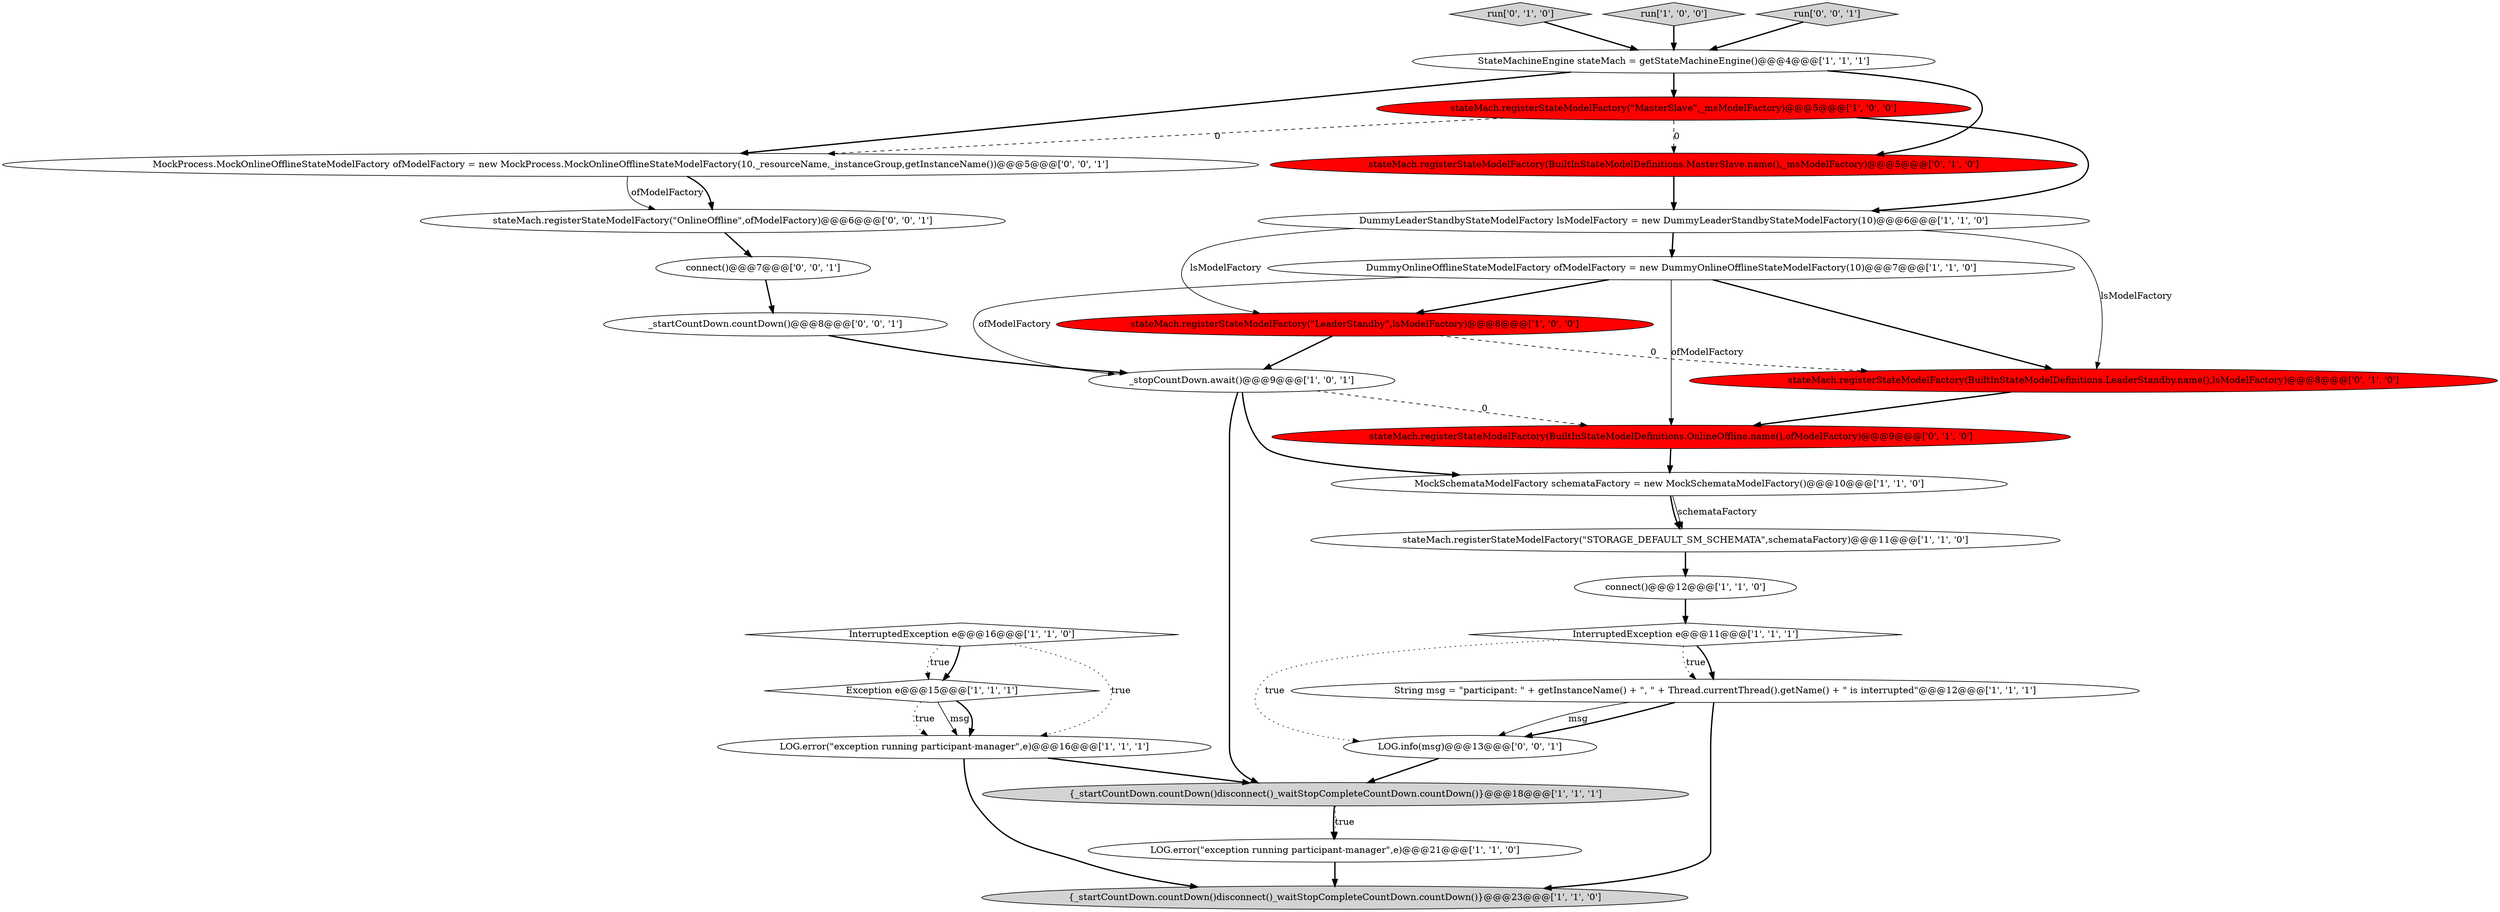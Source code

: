 digraph {
6 [style = filled, label = "{_startCountDown.countDown()disconnect()_waitStopCompleteCountDown.countDown()}@@@23@@@['1', '1', '0']", fillcolor = lightgray, shape = ellipse image = "AAA0AAABBB1BBB"];
1 [style = filled, label = "{_startCountDown.countDown()disconnect()_waitStopCompleteCountDown.countDown()}@@@18@@@['1', '1', '1']", fillcolor = lightgray, shape = ellipse image = "AAA0AAABBB1BBB"];
26 [style = filled, label = "connect()@@@7@@@['0', '0', '1']", fillcolor = white, shape = ellipse image = "AAA0AAABBB3BBB"];
10 [style = filled, label = "StateMachineEngine stateMach = getStateMachineEngine()@@@4@@@['1', '1', '1']", fillcolor = white, shape = ellipse image = "AAA0AAABBB1BBB"];
18 [style = filled, label = "stateMach.registerStateModelFactory(BuiltInStateModelDefinitions.LeaderStandby.name(),lsModelFactory)@@@8@@@['0', '1', '0']", fillcolor = red, shape = ellipse image = "AAA1AAABBB2BBB"];
2 [style = filled, label = "LOG.error(\"exception running participant-manager\",e)@@@16@@@['1', '1', '1']", fillcolor = white, shape = ellipse image = "AAA0AAABBB1BBB"];
14 [style = filled, label = "MockSchemataModelFactory schemataFactory = new MockSchemataModelFactory()@@@10@@@['1', '1', '0']", fillcolor = white, shape = ellipse image = "AAA0AAABBB1BBB"];
16 [style = filled, label = "stateMach.registerStateModelFactory(\"LeaderStandby\",lsModelFactory)@@@8@@@['1', '0', '0']", fillcolor = red, shape = ellipse image = "AAA1AAABBB1BBB"];
19 [style = filled, label = "stateMach.registerStateModelFactory(BuiltInStateModelDefinitions.MasterSlave.name(),_msModelFactory)@@@5@@@['0', '1', '0']", fillcolor = red, shape = ellipse image = "AAA1AAABBB2BBB"];
7 [style = filled, label = "InterruptedException e@@@16@@@['1', '1', '0']", fillcolor = white, shape = diamond image = "AAA0AAABBB1BBB"];
27 [style = filled, label = "stateMach.registerStateModelFactory(\"OnlineOffline\",ofModelFactory)@@@6@@@['0', '0', '1']", fillcolor = white, shape = ellipse image = "AAA0AAABBB3BBB"];
11 [style = filled, label = "connect()@@@12@@@['1', '1', '0']", fillcolor = white, shape = ellipse image = "AAA0AAABBB1BBB"];
22 [style = filled, label = "LOG.info(msg)@@@13@@@['0', '0', '1']", fillcolor = white, shape = ellipse image = "AAA0AAABBB3BBB"];
4 [style = filled, label = "DummyLeaderStandbyStateModelFactory lsModelFactory = new DummyLeaderStandbyStateModelFactory(10)@@@6@@@['1', '1', '0']", fillcolor = white, shape = ellipse image = "AAA0AAABBB1BBB"];
17 [style = filled, label = "DummyOnlineOfflineStateModelFactory ofModelFactory = new DummyOnlineOfflineStateModelFactory(10)@@@7@@@['1', '1', '0']", fillcolor = white, shape = ellipse image = "AAA0AAABBB1BBB"];
8 [style = filled, label = "String msg = \"participant: \" + getInstanceName() + \", \" + Thread.currentThread().getName() + \" is interrupted\"@@@12@@@['1', '1', '1']", fillcolor = white, shape = ellipse image = "AAA0AAABBB1BBB"];
21 [style = filled, label = "run['0', '1', '0']", fillcolor = lightgray, shape = diamond image = "AAA0AAABBB2BBB"];
13 [style = filled, label = "Exception e@@@15@@@['1', '1', '1']", fillcolor = white, shape = diamond image = "AAA0AAABBB1BBB"];
15 [style = filled, label = "run['1', '0', '0']", fillcolor = lightgray, shape = diamond image = "AAA0AAABBB1BBB"];
12 [style = filled, label = "InterruptedException e@@@11@@@['1', '1', '1']", fillcolor = white, shape = diamond image = "AAA0AAABBB1BBB"];
5 [style = filled, label = "stateMach.registerStateModelFactory(\"STORAGE_DEFAULT_SM_SCHEMATA\",schemataFactory)@@@11@@@['1', '1', '0']", fillcolor = white, shape = ellipse image = "AAA0AAABBB1BBB"];
25 [style = filled, label = "_startCountDown.countDown()@@@8@@@['0', '0', '1']", fillcolor = white, shape = ellipse image = "AAA0AAABBB3BBB"];
20 [style = filled, label = "stateMach.registerStateModelFactory(BuiltInStateModelDefinitions.OnlineOffline.name(),ofModelFactory)@@@9@@@['0', '1', '0']", fillcolor = red, shape = ellipse image = "AAA1AAABBB2BBB"];
3 [style = filled, label = "_stopCountDown.await()@@@9@@@['1', '0', '1']", fillcolor = white, shape = ellipse image = "AAA0AAABBB1BBB"];
9 [style = filled, label = "LOG.error(\"exception running participant-manager\",e)@@@21@@@['1', '1', '0']", fillcolor = white, shape = ellipse image = "AAA0AAABBB1BBB"];
24 [style = filled, label = "MockProcess.MockOnlineOfflineStateModelFactory ofModelFactory = new MockProcess.MockOnlineOfflineStateModelFactory(10,_resourceName,_instanceGroup,getInstanceName())@@@5@@@['0', '0', '1']", fillcolor = white, shape = ellipse image = "AAA0AAABBB3BBB"];
0 [style = filled, label = "stateMach.registerStateModelFactory(\"MasterSlave\",_msModelFactory)@@@5@@@['1', '0', '0']", fillcolor = red, shape = ellipse image = "AAA1AAABBB1BBB"];
23 [style = filled, label = "run['0', '0', '1']", fillcolor = lightgray, shape = diamond image = "AAA0AAABBB3BBB"];
7->13 [style = bold, label=""];
16->3 [style = bold, label=""];
7->2 [style = dotted, label="true"];
21->10 [style = bold, label=""];
15->10 [style = bold, label=""];
4->17 [style = bold, label=""];
3->1 [style = bold, label=""];
12->8 [style = dotted, label="true"];
2->6 [style = bold, label=""];
2->1 [style = bold, label=""];
10->24 [style = bold, label=""];
0->19 [style = dashed, label="0"];
10->19 [style = bold, label=""];
7->13 [style = dotted, label="true"];
26->25 [style = bold, label=""];
3->14 [style = bold, label=""];
14->5 [style = bold, label=""];
25->3 [style = bold, label=""];
14->5 [style = solid, label="schemataFactory"];
11->12 [style = bold, label=""];
8->6 [style = bold, label=""];
20->14 [style = bold, label=""];
8->22 [style = solid, label="msg"];
16->18 [style = dashed, label="0"];
1->9 [style = bold, label=""];
4->16 [style = solid, label="lsModelFactory"];
9->6 [style = bold, label=""];
8->22 [style = bold, label=""];
17->3 [style = solid, label="ofModelFactory"];
4->18 [style = solid, label="lsModelFactory"];
13->2 [style = dotted, label="true"];
24->27 [style = solid, label="ofModelFactory"];
18->20 [style = bold, label=""];
17->20 [style = solid, label="ofModelFactory"];
12->22 [style = dotted, label="true"];
0->4 [style = bold, label=""];
12->8 [style = bold, label=""];
13->2 [style = solid, label="msg"];
1->9 [style = dotted, label="true"];
10->0 [style = bold, label=""];
3->20 [style = dashed, label="0"];
23->10 [style = bold, label=""];
0->24 [style = dashed, label="0"];
5->11 [style = bold, label=""];
19->4 [style = bold, label=""];
22->1 [style = bold, label=""];
24->27 [style = bold, label=""];
17->18 [style = bold, label=""];
17->16 [style = bold, label=""];
13->2 [style = bold, label=""];
27->26 [style = bold, label=""];
}

